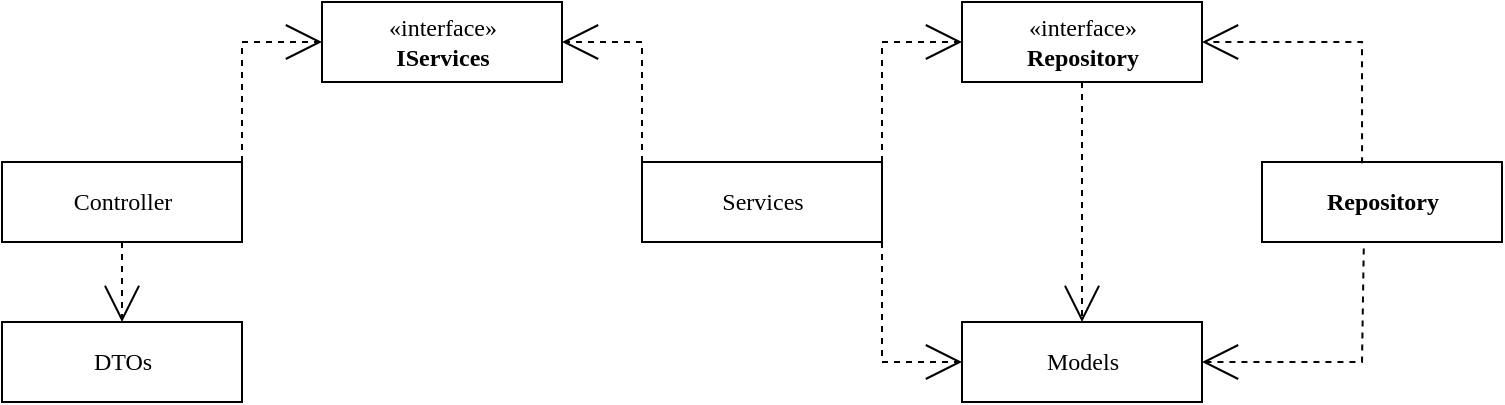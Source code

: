 <mxfile version="24.7.14">
  <diagram name="Page-1" id="5f0bae14-7c28-e335-631c-24af17079c00">
    <mxGraphModel dx="960" dy="587" grid="1" gridSize="10" guides="1" tooltips="1" connect="1" arrows="1" fold="1" page="1" pageScale="1" pageWidth="1100" pageHeight="850" background="none" math="0" shadow="0">
      <root>
        <mxCell id="0" />
        <mxCell id="1" parent="0" />
        <mxCell id="_pLLOk2ZdJqBGhnuu-es-1" value="«interface»&lt;br&gt;&lt;b&gt;Repository&lt;/b&gt;" style="html=1;rounded=0;shadow=0;comic=0;labelBackgroundColor=none;strokeWidth=1;fontFamily=Verdana;fontSize=12;align=center;" vertex="1" parent="1">
          <mxGeometry x="590" y="90" width="120" height="40" as="geometry" />
        </mxCell>
        <mxCell id="_pLLOk2ZdJqBGhnuu-es-2" style="edgeStyle=none;rounded=0;html=1;dashed=1;labelBackgroundColor=none;startArrow=none;startFill=0;startSize=8;endArrow=open;endFill=0;endSize=16;fontFamily=Verdana;fontSize=12;entryX=0;entryY=0.5;entryDx=0;entryDy=0;exitX=1;exitY=0;exitDx=0;exitDy=0;" edge="1" parent="1" source="_pLLOk2ZdJqBGhnuu-es-4" target="_pLLOk2ZdJqBGhnuu-es-1">
          <mxGeometry relative="1" as="geometry">
            <mxPoint x="530" y="130" as="sourcePoint" />
            <mxPoint x="230" y="530" as="targetPoint" />
            <Array as="points">
              <mxPoint x="550" y="110" />
            </Array>
          </mxGeometry>
        </mxCell>
        <mxCell id="_pLLOk2ZdJqBGhnuu-es-3" value="«interface»&lt;br&gt;&lt;b&gt;IServi&lt;/b&gt;&lt;span style=&quot;color: rgba(0, 0, 0, 0); font-family: monospace; font-size: 0px; text-align: start;&quot;&gt;%3CmxGraphModel%3E%3Croot%3E%3CmxCell%20id%3D%220%22%2F%3E%3CmxCell%20id%3D%221%22%20parent%3D%220%22%2F%3E%3CmxCell%20id%3D%222%22%20value%3D%22%C2%ABinterface%C2%BB%26lt%3Bbr%26gt%3B%26lt%3Bb%26gt%3BRepository%26lt%3B%2Fb%26gt%3B%22%20style%3D%22html%3D1%3Brounded%3D0%3Bshadow%3D0%3Bcomic%3D0%3BlabelBackgroundColor%3Dnone%3BstrokeWidth%3D1%3BfontFamily%3DVerdana%3BfontSize%3D12%3Balign%3Dcenter%3B%22%20vertex%3D%221%22%20parent%3D%221%22%3E%3CmxGeometry%20x%3D%22400%22%20y%3D%2270%22%20width%3D%22110%22%20height%3D%2250%22%20as%3D%22geometry%22%2F%3E%3C%2FmxCell%3E%3C%2Froot%3E%3C%2FmxGraphModel%3E&lt;/span&gt;&lt;b&gt;ces&lt;/b&gt;" style="html=1;rounded=0;shadow=0;comic=0;labelBackgroundColor=none;strokeWidth=1;fontFamily=Verdana;fontSize=12;align=center;" vertex="1" parent="1">
          <mxGeometry x="270" y="90" width="120" height="40" as="geometry" />
        </mxCell>
        <mxCell id="_pLLOk2ZdJqBGhnuu-es-4" value="Services" style="html=1;rounded=0;shadow=0;comic=0;labelBackgroundColor=none;strokeWidth=1;fontFamily=Verdana;fontSize=12;align=center;" vertex="1" parent="1">
          <mxGeometry x="430" y="170" width="120" height="40" as="geometry" />
        </mxCell>
        <mxCell id="_pLLOk2ZdJqBGhnuu-es-6" style="edgeStyle=none;rounded=0;html=1;dashed=1;labelBackgroundColor=none;startArrow=none;startFill=0;startSize=8;endArrow=open;endFill=0;endSize=16;fontFamily=Verdana;fontSize=12;exitX=0;exitY=0;exitDx=0;exitDy=0;entryX=1;entryY=0.5;entryDx=0;entryDy=0;" edge="1" parent="1" source="_pLLOk2ZdJqBGhnuu-es-4" target="_pLLOk2ZdJqBGhnuu-es-3">
          <mxGeometry relative="1" as="geometry">
            <mxPoint x="655" y="140" as="sourcePoint" />
            <mxPoint x="380" y="190" as="targetPoint" />
            <Array as="points">
              <mxPoint x="430" y="110" />
            </Array>
          </mxGeometry>
        </mxCell>
        <mxCell id="_pLLOk2ZdJqBGhnuu-es-9" value="Models" style="html=1;rounded=0;shadow=0;comic=0;labelBackgroundColor=none;strokeWidth=1;fontFamily=Verdana;fontSize=12;align=center;" vertex="1" parent="1">
          <mxGeometry x="590" y="250" width="120" height="40" as="geometry" />
        </mxCell>
        <mxCell id="_pLLOk2ZdJqBGhnuu-es-11" style="edgeStyle=none;rounded=0;html=1;dashed=1;labelBackgroundColor=none;startArrow=none;startFill=0;startSize=8;endArrow=open;endFill=0;endSize=16;fontFamily=Verdana;fontSize=12;entryX=0.5;entryY=0;entryDx=0;entryDy=0;exitX=0.5;exitY=1;exitDx=0;exitDy=0;" edge="1" parent="1" source="_pLLOk2ZdJqBGhnuu-es-1" target="_pLLOk2ZdJqBGhnuu-es-9">
          <mxGeometry relative="1" as="geometry">
            <mxPoint x="560" y="180" as="sourcePoint" />
            <mxPoint x="600" y="140" as="targetPoint" />
          </mxGeometry>
        </mxCell>
        <mxCell id="_pLLOk2ZdJqBGhnuu-es-12" value="&lt;b&gt;Repository&lt;/b&gt;" style="html=1;rounded=0;shadow=0;comic=0;labelBackgroundColor=none;strokeWidth=1;fontFamily=Verdana;fontSize=12;align=center;" vertex="1" parent="1">
          <mxGeometry x="740" y="170" width="120" height="40" as="geometry" />
        </mxCell>
        <mxCell id="_pLLOk2ZdJqBGhnuu-es-14" style="edgeStyle=none;rounded=0;html=1;dashed=1;labelBackgroundColor=none;startArrow=none;startFill=0;startSize=8;endArrow=open;endFill=0;endSize=16;fontFamily=Verdana;fontSize=12;entryX=1;entryY=0.5;entryDx=0;entryDy=0;exitX=0.417;exitY=0.017;exitDx=0;exitDy=0;exitPerimeter=0;" edge="1" parent="1" source="_pLLOk2ZdJqBGhnuu-es-12" target="_pLLOk2ZdJqBGhnuu-es-1">
          <mxGeometry relative="1" as="geometry">
            <mxPoint x="660" y="140" as="sourcePoint" />
            <mxPoint x="660" y="260" as="targetPoint" />
            <Array as="points">
              <mxPoint x="790" y="110" />
            </Array>
          </mxGeometry>
        </mxCell>
        <mxCell id="_pLLOk2ZdJqBGhnuu-es-15" style="edgeStyle=none;rounded=0;html=1;dashed=1;labelBackgroundColor=none;startArrow=none;startFill=0;startSize=8;endArrow=open;endFill=0;endSize=16;fontFamily=Verdana;fontSize=12;entryX=0;entryY=0.5;entryDx=0;entryDy=0;exitX=1;exitY=1;exitDx=0;exitDy=0;" edge="1" parent="1" source="_pLLOk2ZdJqBGhnuu-es-4" target="_pLLOk2ZdJqBGhnuu-es-9">
          <mxGeometry relative="1" as="geometry">
            <mxPoint x="560" y="180" as="sourcePoint" />
            <mxPoint x="600" y="120" as="targetPoint" />
            <Array as="points">
              <mxPoint x="550" y="270" />
            </Array>
          </mxGeometry>
        </mxCell>
        <mxCell id="_pLLOk2ZdJqBGhnuu-es-16" style="edgeStyle=none;rounded=0;html=1;dashed=1;labelBackgroundColor=none;startArrow=none;startFill=0;startSize=8;endArrow=open;endFill=0;endSize=16;fontFamily=Verdana;fontSize=12;exitX=0.424;exitY=1.082;exitDx=0;exitDy=0;entryX=1;entryY=0.5;entryDx=0;entryDy=0;exitPerimeter=0;" edge="1" parent="1" source="_pLLOk2ZdJqBGhnuu-es-12" target="_pLLOk2ZdJqBGhnuu-es-9">
          <mxGeometry relative="1" as="geometry">
            <mxPoint x="740" y="200" as="sourcePoint" />
            <mxPoint x="720" y="290" as="targetPoint" />
            <Array as="points">
              <mxPoint x="790" y="270" />
              <mxPoint x="740" y="270" />
            </Array>
          </mxGeometry>
        </mxCell>
        <mxCell id="_pLLOk2ZdJqBGhnuu-es-17" value="Controller" style="html=1;rounded=0;shadow=0;comic=0;labelBackgroundColor=none;strokeWidth=1;fontFamily=Verdana;fontSize=12;align=center;" vertex="1" parent="1">
          <mxGeometry x="110" y="170" width="120" height="40" as="geometry" />
        </mxCell>
        <mxCell id="_pLLOk2ZdJqBGhnuu-es-18" value="DTOs" style="html=1;rounded=0;shadow=0;comic=0;labelBackgroundColor=none;strokeWidth=1;fontFamily=Verdana;fontSize=12;align=center;" vertex="1" parent="1">
          <mxGeometry x="110" y="250" width="120" height="40" as="geometry" />
        </mxCell>
        <mxCell id="_pLLOk2ZdJqBGhnuu-es-19" style="edgeStyle=none;rounded=0;html=1;dashed=1;labelBackgroundColor=none;startArrow=none;startFill=0;startSize=8;endArrow=open;endFill=0;endSize=16;fontFamily=Verdana;fontSize=12;exitX=1;exitY=0;exitDx=0;exitDy=0;entryX=0;entryY=0.5;entryDx=0;entryDy=0;" edge="1" parent="1" source="_pLLOk2ZdJqBGhnuu-es-17" target="_pLLOk2ZdJqBGhnuu-es-3">
          <mxGeometry relative="1" as="geometry">
            <mxPoint x="440" y="180" as="sourcePoint" />
            <mxPoint x="400" y="120" as="targetPoint" />
            <Array as="points">
              <mxPoint x="230" y="110" />
            </Array>
          </mxGeometry>
        </mxCell>
        <mxCell id="_pLLOk2ZdJqBGhnuu-es-20" style="edgeStyle=none;rounded=0;html=1;dashed=1;labelBackgroundColor=none;startArrow=none;startFill=0;startSize=8;endArrow=open;endFill=0;endSize=16;fontFamily=Verdana;fontSize=12;exitX=0.5;exitY=1;exitDx=0;exitDy=0;entryX=0.5;entryY=0;entryDx=0;entryDy=0;" edge="1" parent="1" source="_pLLOk2ZdJqBGhnuu-es-17" target="_pLLOk2ZdJqBGhnuu-es-18">
          <mxGeometry relative="1" as="geometry">
            <mxPoint x="240" y="180" as="sourcePoint" />
            <mxPoint x="280" y="120" as="targetPoint" />
            <Array as="points" />
          </mxGeometry>
        </mxCell>
      </root>
    </mxGraphModel>
  </diagram>
</mxfile>
